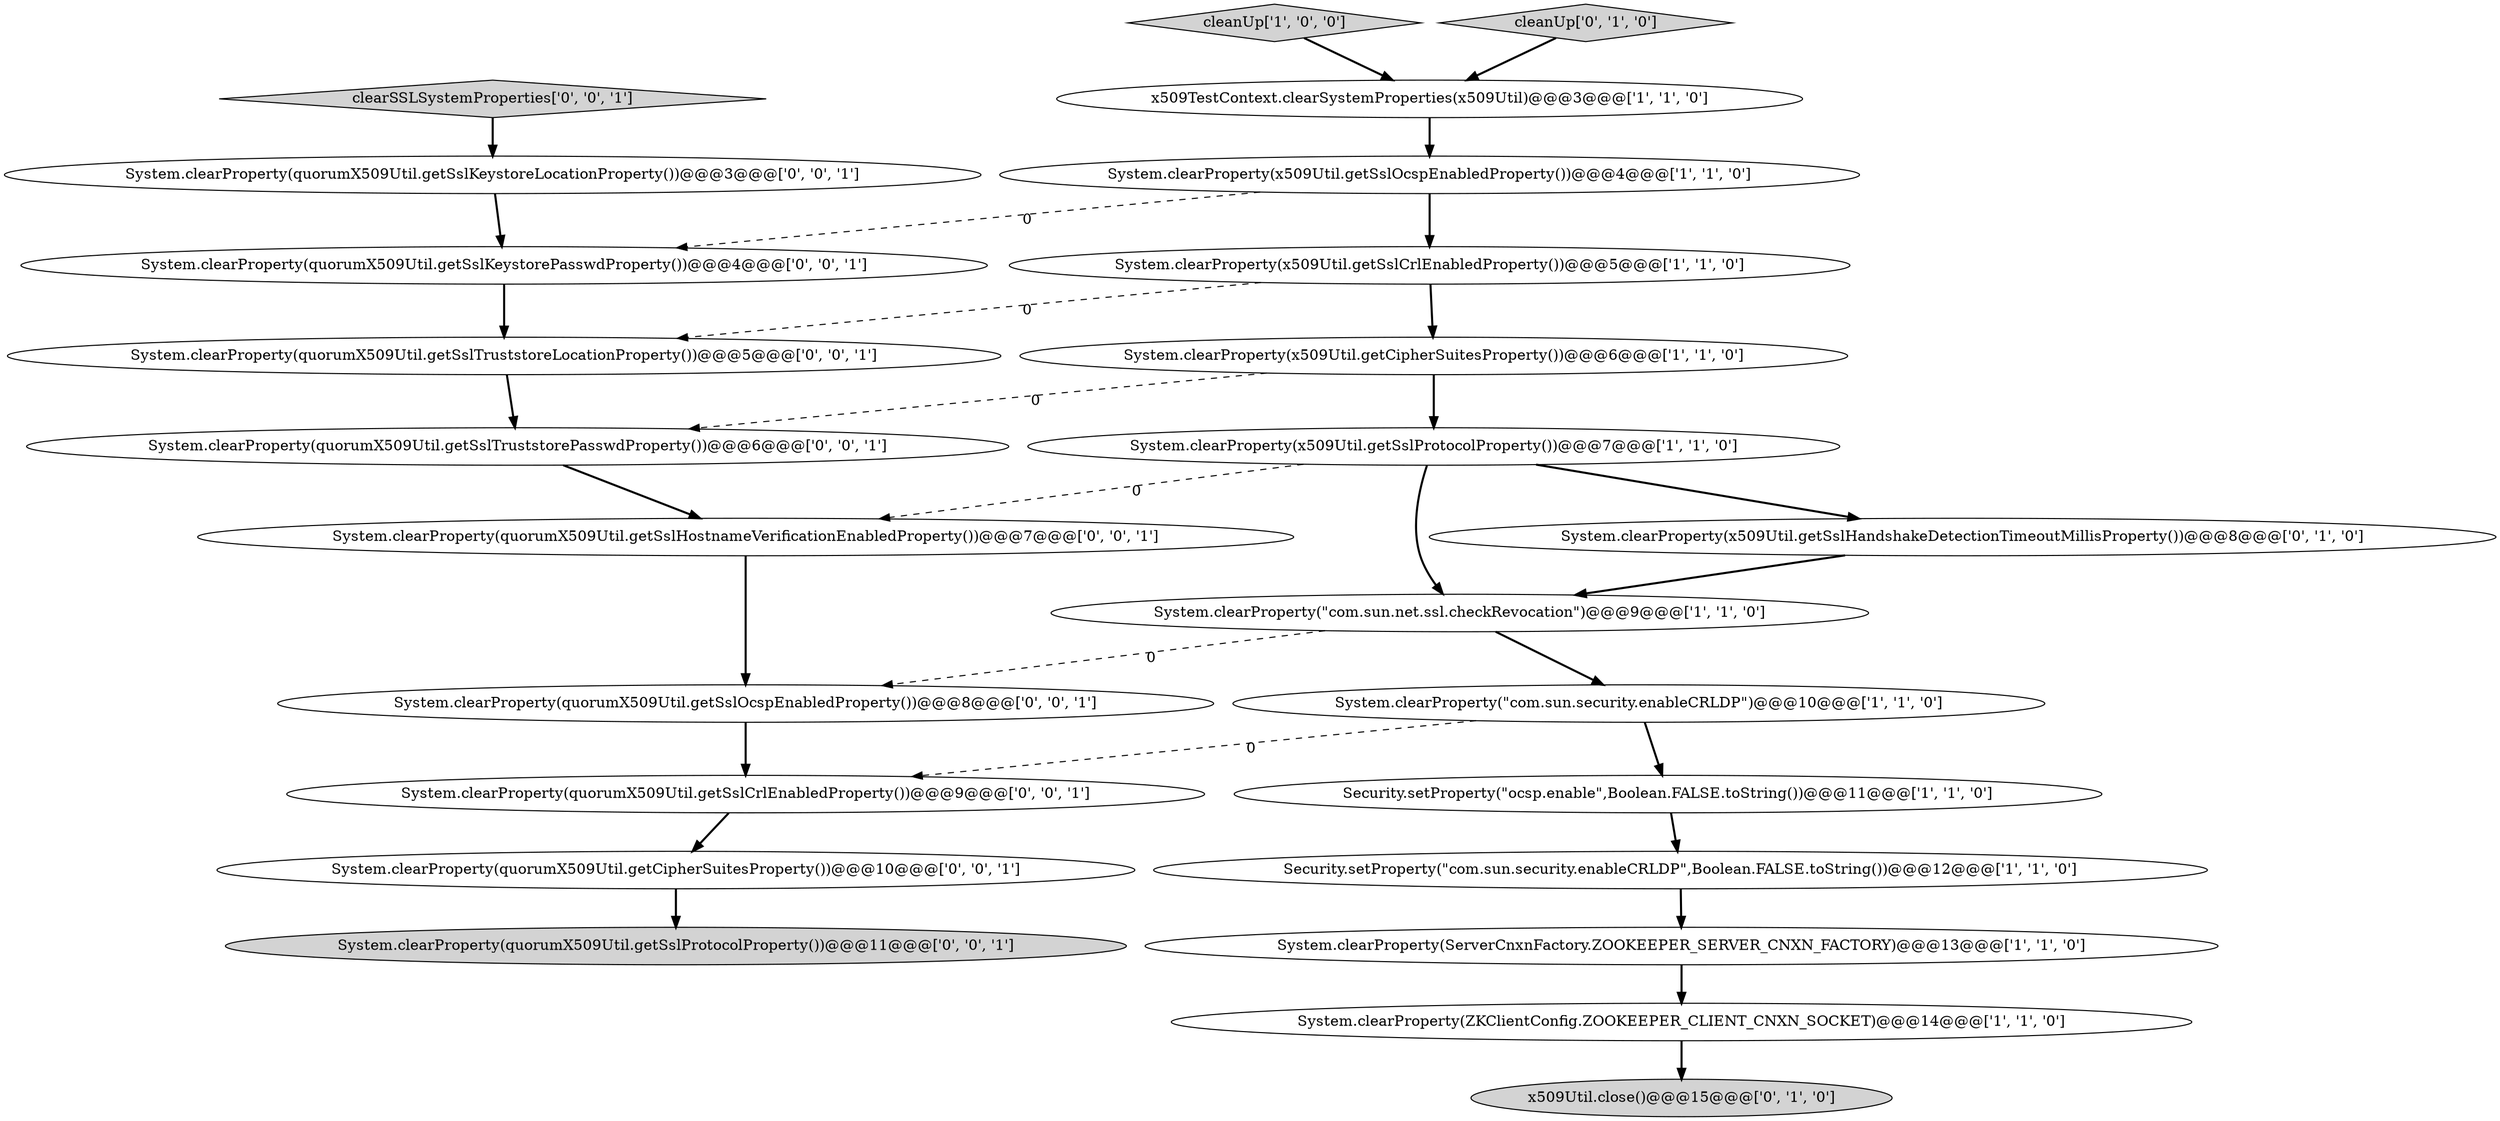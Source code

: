 digraph {
2 [style = filled, label = "System.clearProperty(x509Util.getSslProtocolProperty())@@@7@@@['1', '1', '0']", fillcolor = white, shape = ellipse image = "AAA0AAABBB1BBB"];
5 [style = filled, label = "cleanUp['1', '0', '0']", fillcolor = lightgray, shape = diamond image = "AAA0AAABBB1BBB"];
20 [style = filled, label = "clearSSLSystemProperties['0', '0', '1']", fillcolor = lightgray, shape = diamond image = "AAA0AAABBB3BBB"];
8 [style = filled, label = "x509TestContext.clearSystemProperties(x509Util)@@@3@@@['1', '1', '0']", fillcolor = white, shape = ellipse image = "AAA0AAABBB1BBB"];
10 [style = filled, label = "System.clearProperty(ServerCnxnFactory.ZOOKEEPER_SERVER_CNXN_FACTORY)@@@13@@@['1', '1', '0']", fillcolor = white, shape = ellipse image = "AAA0AAABBB1BBB"];
18 [style = filled, label = "System.clearProperty(quorumX509Util.getSslKeystorePasswdProperty())@@@4@@@['0', '0', '1']", fillcolor = white, shape = ellipse image = "AAA0AAABBB3BBB"];
24 [style = filled, label = "System.clearProperty(quorumX509Util.getCipherSuitesProperty())@@@10@@@['0', '0', '1']", fillcolor = white, shape = ellipse image = "AAA0AAABBB3BBB"];
15 [style = filled, label = "System.clearProperty(quorumX509Util.getSslKeystoreLocationProperty())@@@3@@@['0', '0', '1']", fillcolor = white, shape = ellipse image = "AAA0AAABBB3BBB"];
6 [style = filled, label = "System.clearProperty(x509Util.getSslOcspEnabledProperty())@@@4@@@['1', '1', '0']", fillcolor = white, shape = ellipse image = "AAA0AAABBB1BBB"];
11 [style = filled, label = "System.clearProperty(x509Util.getSslCrlEnabledProperty())@@@5@@@['1', '1', '0']", fillcolor = white, shape = ellipse image = "AAA0AAABBB1BBB"];
22 [style = filled, label = "System.clearProperty(quorumX509Util.getSslHostnameVerificationEnabledProperty())@@@7@@@['0', '0', '1']", fillcolor = white, shape = ellipse image = "AAA0AAABBB3BBB"];
1 [style = filled, label = "System.clearProperty(ZKClientConfig.ZOOKEEPER_CLIENT_CNXN_SOCKET)@@@14@@@['1', '1', '0']", fillcolor = white, shape = ellipse image = "AAA0AAABBB1BBB"];
7 [style = filled, label = "System.clearProperty(\"com.sun.net.ssl.checkRevocation\")@@@9@@@['1', '1', '0']", fillcolor = white, shape = ellipse image = "AAA0AAABBB1BBB"];
9 [style = filled, label = "Security.setProperty(\"ocsp.enable\",Boolean.FALSE.toString())@@@11@@@['1', '1', '0']", fillcolor = white, shape = ellipse image = "AAA0AAABBB1BBB"];
17 [style = filled, label = "System.clearProperty(quorumX509Util.getSslProtocolProperty())@@@11@@@['0', '0', '1']", fillcolor = lightgray, shape = ellipse image = "AAA0AAABBB3BBB"];
3 [style = filled, label = "Security.setProperty(\"com.sun.security.enableCRLDP\",Boolean.FALSE.toString())@@@12@@@['1', '1', '0']", fillcolor = white, shape = ellipse image = "AAA0AAABBB1BBB"];
21 [style = filled, label = "System.clearProperty(quorumX509Util.getSslTruststorePasswdProperty())@@@6@@@['0', '0', '1']", fillcolor = white, shape = ellipse image = "AAA0AAABBB3BBB"];
23 [style = filled, label = "System.clearProperty(quorumX509Util.getSslCrlEnabledProperty())@@@9@@@['0', '0', '1']", fillcolor = white, shape = ellipse image = "AAA0AAABBB3BBB"];
0 [style = filled, label = "System.clearProperty(\"com.sun.security.enableCRLDP\")@@@10@@@['1', '1', '0']", fillcolor = white, shape = ellipse image = "AAA0AAABBB1BBB"];
13 [style = filled, label = "cleanUp['0', '1', '0']", fillcolor = lightgray, shape = diamond image = "AAA0AAABBB2BBB"];
19 [style = filled, label = "System.clearProperty(quorumX509Util.getSslOcspEnabledProperty())@@@8@@@['0', '0', '1']", fillcolor = white, shape = ellipse image = "AAA0AAABBB3BBB"];
14 [style = filled, label = "System.clearProperty(x509Util.getSslHandshakeDetectionTimeoutMillisProperty())@@@8@@@['0', '1', '0']", fillcolor = white, shape = ellipse image = "AAA1AAABBB2BBB"];
12 [style = filled, label = "x509Util.close()@@@15@@@['0', '1', '0']", fillcolor = lightgray, shape = ellipse image = "AAA1AAABBB2BBB"];
4 [style = filled, label = "System.clearProperty(x509Util.getCipherSuitesProperty())@@@6@@@['1', '1', '0']", fillcolor = white, shape = ellipse image = "AAA0AAABBB1BBB"];
16 [style = filled, label = "System.clearProperty(quorumX509Util.getSslTruststoreLocationProperty())@@@5@@@['0', '0', '1']", fillcolor = white, shape = ellipse image = "AAA0AAABBB3BBB"];
3->10 [style = bold, label=""];
22->19 [style = bold, label=""];
14->7 [style = bold, label=""];
2->22 [style = dashed, label="0"];
11->4 [style = bold, label=""];
5->8 [style = bold, label=""];
6->18 [style = dashed, label="0"];
21->22 [style = bold, label=""];
4->21 [style = dashed, label="0"];
15->18 [style = bold, label=""];
2->7 [style = bold, label=""];
23->24 [style = bold, label=""];
1->12 [style = bold, label=""];
6->11 [style = bold, label=""];
20->15 [style = bold, label=""];
9->3 [style = bold, label=""];
0->9 [style = bold, label=""];
24->17 [style = bold, label=""];
7->19 [style = dashed, label="0"];
8->6 [style = bold, label=""];
19->23 [style = bold, label=""];
4->2 [style = bold, label=""];
10->1 [style = bold, label=""];
16->21 [style = bold, label=""];
0->23 [style = dashed, label="0"];
11->16 [style = dashed, label="0"];
7->0 [style = bold, label=""];
18->16 [style = bold, label=""];
2->14 [style = bold, label=""];
13->8 [style = bold, label=""];
}
